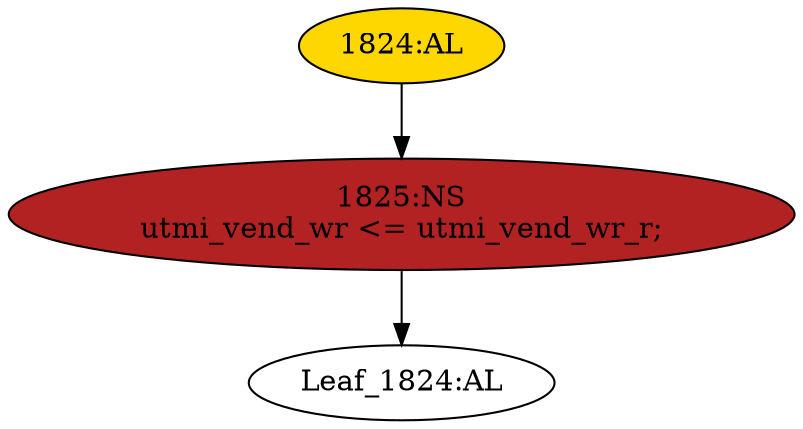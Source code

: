 strict digraph "" {
	node [label="\N"];
	"1825:NS"	 [ast="<pyverilog.vparser.ast.NonblockingSubstitution object at 0x7f0a38ecf510>",
		fillcolor=firebrick,
		label="1825:NS
utmi_vend_wr <= utmi_vend_wr_r;",
		statements="[<pyverilog.vparser.ast.NonblockingSubstitution object at 0x7f0a38ecf510>]",
		style=filled,
		typ=NonblockingSubstitution];
	"Leaf_1824:AL"	 [def_var="['utmi_vend_wr']",
		label="Leaf_1824:AL"];
	"1825:NS" -> "Leaf_1824:AL"	 [cond="[]",
		lineno=None];
	"1824:AL"	 [ast="<pyverilog.vparser.ast.Always object at 0x7f0a38ecf990>",
		clk_sens=True,
		fillcolor=gold,
		label="1824:AL",
		sens="['clk']",
		statements="[]",
		style=filled,
		typ=Always,
		use_var="['utmi_vend_wr_r']"];
	"1824:AL" -> "1825:NS"	 [cond="[]",
		lineno=None];
}
